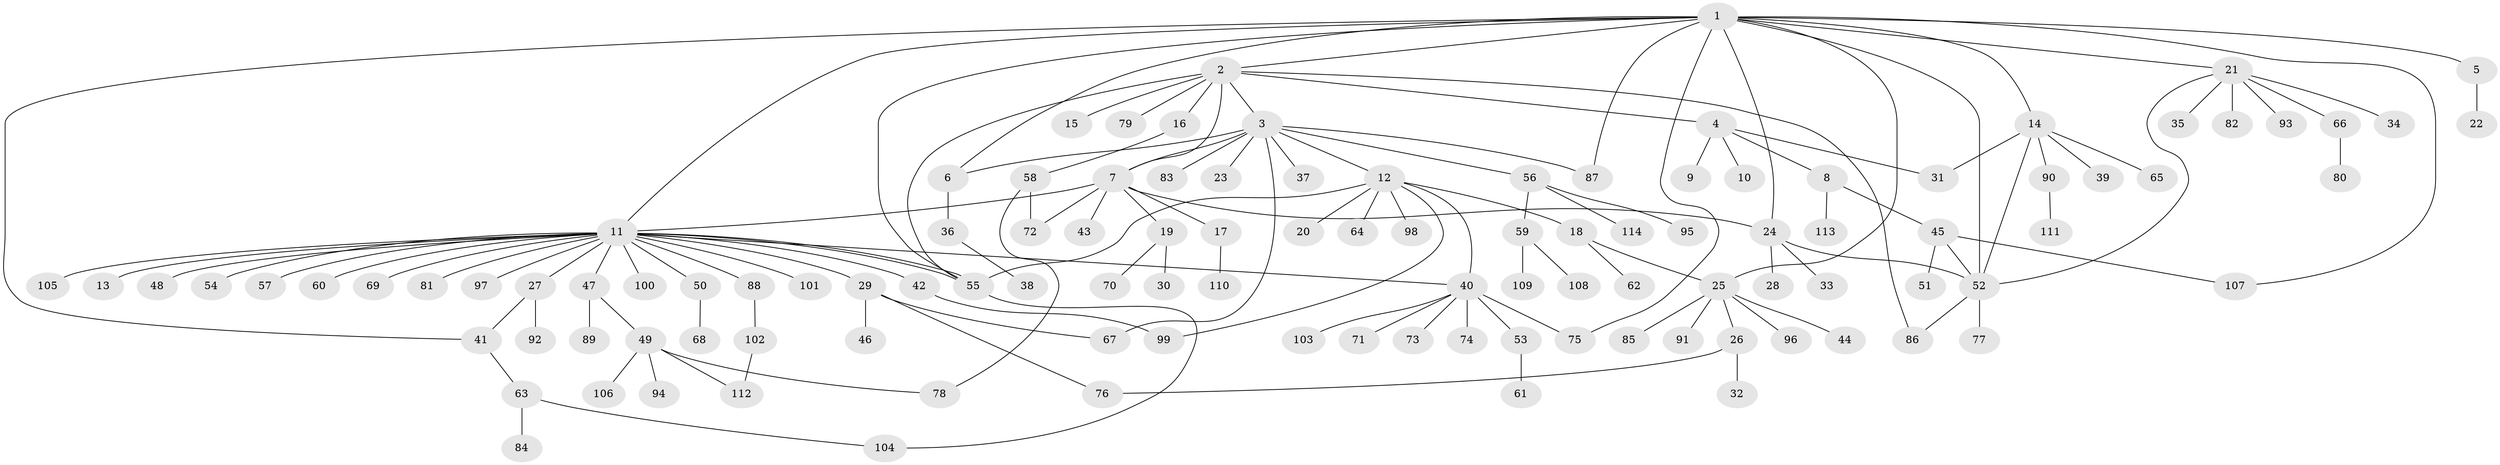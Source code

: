 // coarse degree distribution, {2: 0.1956521739130435, 3: 0.10869565217391304, 5: 0.08695652173913043, 7: 0.043478260869565216, 4: 0.06521739130434782, 1: 0.41304347826086957, 12: 0.021739130434782608, 18: 0.021739130434782608, 6: 0.043478260869565216}
// Generated by graph-tools (version 1.1) at 2025/36/03/04/25 23:36:47]
// undirected, 114 vertices, 140 edges
graph export_dot {
  node [color=gray90,style=filled];
  1;
  2;
  3;
  4;
  5;
  6;
  7;
  8;
  9;
  10;
  11;
  12;
  13;
  14;
  15;
  16;
  17;
  18;
  19;
  20;
  21;
  22;
  23;
  24;
  25;
  26;
  27;
  28;
  29;
  30;
  31;
  32;
  33;
  34;
  35;
  36;
  37;
  38;
  39;
  40;
  41;
  42;
  43;
  44;
  45;
  46;
  47;
  48;
  49;
  50;
  51;
  52;
  53;
  54;
  55;
  56;
  57;
  58;
  59;
  60;
  61;
  62;
  63;
  64;
  65;
  66;
  67;
  68;
  69;
  70;
  71;
  72;
  73;
  74;
  75;
  76;
  77;
  78;
  79;
  80;
  81;
  82;
  83;
  84;
  85;
  86;
  87;
  88;
  89;
  90;
  91;
  92;
  93;
  94;
  95;
  96;
  97;
  98;
  99;
  100;
  101;
  102;
  103;
  104;
  105;
  106;
  107;
  108;
  109;
  110;
  111;
  112;
  113;
  114;
  1 -- 2;
  1 -- 5;
  1 -- 6;
  1 -- 11;
  1 -- 14;
  1 -- 21;
  1 -- 24;
  1 -- 25;
  1 -- 41;
  1 -- 52;
  1 -- 55;
  1 -- 75;
  1 -- 87;
  1 -- 107;
  2 -- 3;
  2 -- 4;
  2 -- 7;
  2 -- 15;
  2 -- 16;
  2 -- 55;
  2 -- 79;
  2 -- 86;
  3 -- 6;
  3 -- 7;
  3 -- 12;
  3 -- 23;
  3 -- 37;
  3 -- 56;
  3 -- 67;
  3 -- 83;
  3 -- 87;
  4 -- 8;
  4 -- 9;
  4 -- 10;
  4 -- 31;
  5 -- 22;
  6 -- 36;
  7 -- 11;
  7 -- 17;
  7 -- 19;
  7 -- 24;
  7 -- 43;
  7 -- 72;
  8 -- 45;
  8 -- 113;
  11 -- 13;
  11 -- 27;
  11 -- 29;
  11 -- 40;
  11 -- 42;
  11 -- 47;
  11 -- 48;
  11 -- 50;
  11 -- 54;
  11 -- 55;
  11 -- 55;
  11 -- 57;
  11 -- 60;
  11 -- 69;
  11 -- 81;
  11 -- 88;
  11 -- 97;
  11 -- 100;
  11 -- 101;
  11 -- 105;
  12 -- 18;
  12 -- 20;
  12 -- 40;
  12 -- 55;
  12 -- 64;
  12 -- 98;
  12 -- 99;
  14 -- 31;
  14 -- 39;
  14 -- 52;
  14 -- 65;
  14 -- 90;
  16 -- 58;
  17 -- 110;
  18 -- 25;
  18 -- 62;
  19 -- 30;
  19 -- 70;
  21 -- 34;
  21 -- 35;
  21 -- 52;
  21 -- 66;
  21 -- 82;
  21 -- 93;
  24 -- 28;
  24 -- 33;
  24 -- 52;
  25 -- 26;
  25 -- 44;
  25 -- 85;
  25 -- 91;
  25 -- 96;
  26 -- 32;
  26 -- 76;
  27 -- 41;
  27 -- 92;
  29 -- 46;
  29 -- 67;
  29 -- 76;
  36 -- 38;
  40 -- 53;
  40 -- 71;
  40 -- 73;
  40 -- 74;
  40 -- 75;
  40 -- 103;
  41 -- 63;
  42 -- 99;
  45 -- 51;
  45 -- 52;
  45 -- 107;
  47 -- 49;
  47 -- 89;
  49 -- 78;
  49 -- 94;
  49 -- 106;
  49 -- 112;
  50 -- 68;
  52 -- 77;
  52 -- 86;
  53 -- 61;
  55 -- 104;
  56 -- 59;
  56 -- 95;
  56 -- 114;
  58 -- 72;
  58 -- 78;
  59 -- 108;
  59 -- 109;
  63 -- 84;
  63 -- 104;
  66 -- 80;
  88 -- 102;
  90 -- 111;
  102 -- 112;
}
